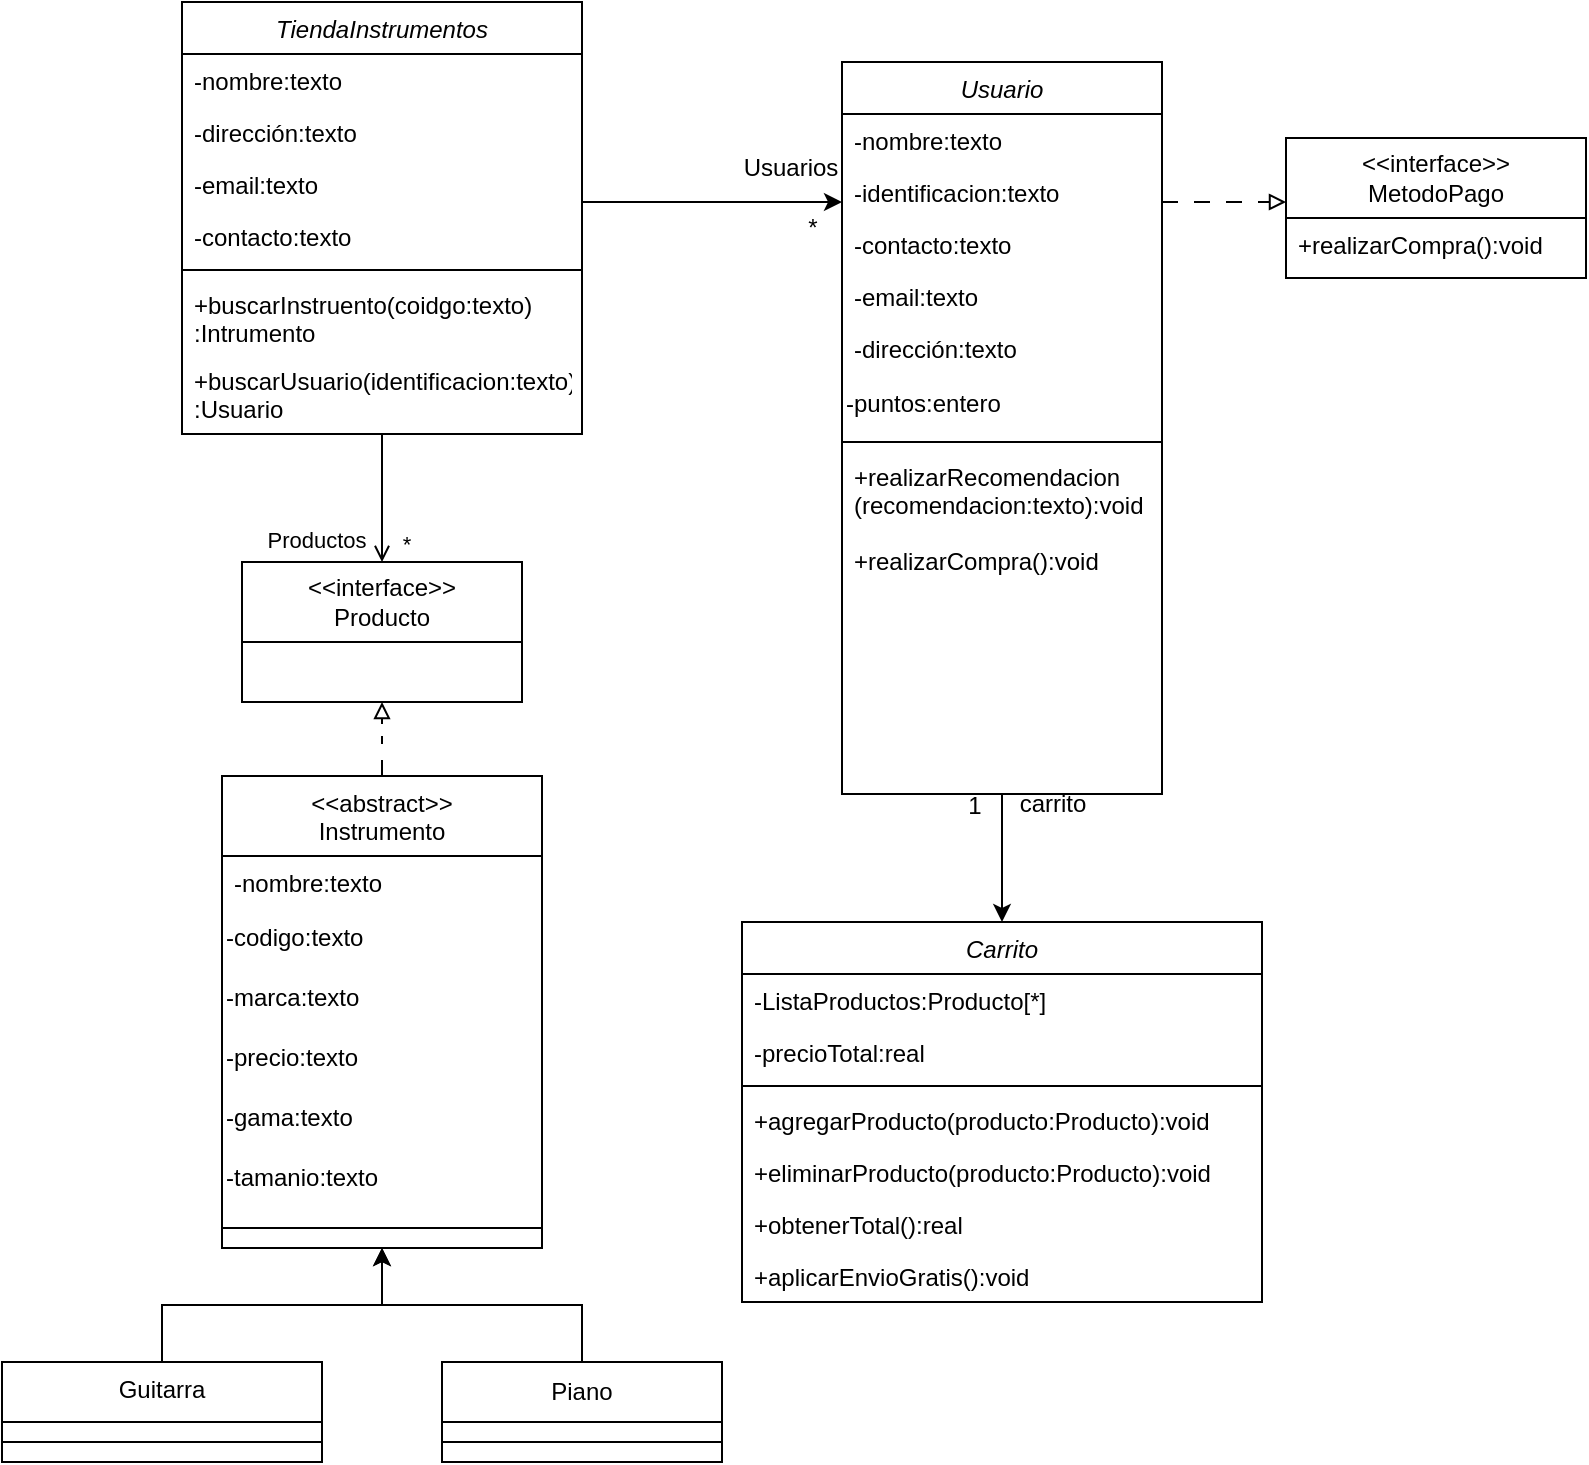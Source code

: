 <mxfile version="23.1.5" type="device">
  <diagram id="C5RBs43oDa-KdzZeNtuy" name="Page-1">
    <mxGraphModel dx="783" dy="524" grid="1" gridSize="10" guides="1" tooltips="1" connect="1" arrows="1" fold="1" page="1" pageScale="1" pageWidth="827" pageHeight="1169" math="0" shadow="0">
      <root>
        <mxCell id="WIyWlLk6GJQsqaUBKTNV-0" />
        <mxCell id="WIyWlLk6GJQsqaUBKTNV-1" parent="WIyWlLk6GJQsqaUBKTNV-0" />
        <mxCell id="CNck2-99jsuRF6YPfQbE-25" value="" style="edgeStyle=orthogonalEdgeStyle;rounded=0;orthogonalLoop=1;jettySize=auto;html=1;" parent="WIyWlLk6GJQsqaUBKTNV-1" source="zkfFHV4jXpPFQw0GAbJ--0" target="CNck2-99jsuRF6YPfQbE-20" edge="1">
          <mxGeometry relative="1" as="geometry">
            <Array as="points">
              <mxPoint x="408" y="100" />
              <mxPoint x="408" y="100" />
            </Array>
          </mxGeometry>
        </mxCell>
        <mxCell id="zkfFHV4jXpPFQw0GAbJ--0" value="TiendaInstrumentos" style="swimlane;fontStyle=2;align=center;verticalAlign=top;childLayout=stackLayout;horizontal=1;startSize=26;horizontalStack=0;resizeParent=1;resizeLast=0;collapsible=1;marginBottom=0;rounded=0;shadow=0;strokeWidth=1;" parent="WIyWlLk6GJQsqaUBKTNV-1" vertex="1">
          <mxGeometry x="118" width="200" height="216" as="geometry">
            <mxRectangle x="230" y="140" width="160" height="26" as="alternateBounds" />
          </mxGeometry>
        </mxCell>
        <mxCell id="CNck2-99jsuRF6YPfQbE-7" value="-nombre:texto" style="text;align=left;verticalAlign=top;spacingLeft=4;spacingRight=4;overflow=hidden;rotatable=0;points=[[0,0.5],[1,0.5]];portConstraint=eastwest;" parent="zkfFHV4jXpPFQw0GAbJ--0" vertex="1">
          <mxGeometry y="26" width="200" height="26" as="geometry" />
        </mxCell>
        <mxCell id="zkfFHV4jXpPFQw0GAbJ--2" value="-dirección:texto" style="text;align=left;verticalAlign=top;spacingLeft=4;spacingRight=4;overflow=hidden;rotatable=0;points=[[0,0.5],[1,0.5]];portConstraint=eastwest;rounded=0;shadow=0;html=0;" parent="zkfFHV4jXpPFQw0GAbJ--0" vertex="1">
          <mxGeometry y="52" width="200" height="26" as="geometry" />
        </mxCell>
        <mxCell id="d7hu-nz4DXChrvAUgsNa-6" value="-email:texto" style="text;align=left;verticalAlign=top;spacingLeft=4;spacingRight=4;overflow=hidden;rotatable=0;points=[[0,0.5],[1,0.5]];portConstraint=eastwest;rounded=0;shadow=0;html=0;" parent="zkfFHV4jXpPFQw0GAbJ--0" vertex="1">
          <mxGeometry y="78" width="200" height="26" as="geometry" />
        </mxCell>
        <mxCell id="zkfFHV4jXpPFQw0GAbJ--3" value="-contacto:texto" style="text;align=left;verticalAlign=top;spacingLeft=4;spacingRight=4;overflow=hidden;rotatable=0;points=[[0,0.5],[1,0.5]];portConstraint=eastwest;rounded=0;shadow=0;html=0;" parent="zkfFHV4jXpPFQw0GAbJ--0" vertex="1">
          <mxGeometry y="104" width="200" height="26" as="geometry" />
        </mxCell>
        <mxCell id="zkfFHV4jXpPFQw0GAbJ--4" value="" style="line;html=1;strokeWidth=1;align=left;verticalAlign=middle;spacingTop=-1;spacingLeft=3;spacingRight=3;rotatable=0;labelPosition=right;points=[];portConstraint=eastwest;" parent="zkfFHV4jXpPFQw0GAbJ--0" vertex="1">
          <mxGeometry y="130" width="200" height="8" as="geometry" />
        </mxCell>
        <mxCell id="d7hu-nz4DXChrvAUgsNa-1" value="+buscarInstruento(coidgo:texto)&#xa;:Intrumento" style="text;align=left;verticalAlign=top;spacingLeft=4;spacingRight=4;overflow=hidden;rotatable=0;points=[[0,0.5],[1,0.5]];portConstraint=eastwest;rounded=0;shadow=0;html=0;" parent="zkfFHV4jXpPFQw0GAbJ--0" vertex="1">
          <mxGeometry y="138" width="200" height="38" as="geometry" />
        </mxCell>
        <mxCell id="d7hu-nz4DXChrvAUgsNa-2" value="+buscarUsuario(identificacion:texto)&#xa;:Usuario" style="text;align=left;verticalAlign=top;spacingLeft=4;spacingRight=4;overflow=hidden;rotatable=0;points=[[0,0.5],[1,0.5]];portConstraint=eastwest;rounded=0;shadow=0;html=0;" parent="zkfFHV4jXpPFQw0GAbJ--0" vertex="1">
          <mxGeometry y="176" width="200" height="40" as="geometry" />
        </mxCell>
        <mxCell id="CNck2-99jsuRF6YPfQbE-52" style="edgeStyle=orthogonalEdgeStyle;rounded=0;orthogonalLoop=1;jettySize=auto;html=1;endArrow=block;endFill=0;dashed=1;dashPattern=8 8;" parent="WIyWlLk6GJQsqaUBKTNV-1" source="zkfFHV4jXpPFQw0GAbJ--17" target="CNck2-99jsuRF6YPfQbE-47" edge="1">
          <mxGeometry relative="1" as="geometry" />
        </mxCell>
        <mxCell id="zkfFHV4jXpPFQw0GAbJ--17" value="&lt;&lt;abstract&gt;&gt;&#xa;Instrumento" style="swimlane;fontStyle=0;align=center;verticalAlign=top;childLayout=stackLayout;horizontal=1;startSize=40;horizontalStack=0;resizeParent=1;resizeLast=0;collapsible=1;marginBottom=0;rounded=0;shadow=0;strokeWidth=1;" parent="WIyWlLk6GJQsqaUBKTNV-1" vertex="1">
          <mxGeometry x="138" y="387" width="160" height="236" as="geometry">
            <mxRectangle x="550" y="140" width="160" height="26" as="alternateBounds" />
          </mxGeometry>
        </mxCell>
        <mxCell id="CNck2-99jsuRF6YPfQbE-30" value="-nombre:texto" style="text;align=left;verticalAlign=top;spacingLeft=4;spacingRight=4;overflow=hidden;rotatable=0;points=[[0,0.5],[1,0.5]];portConstraint=eastwest;" parent="zkfFHV4jXpPFQw0GAbJ--17" vertex="1">
          <mxGeometry y="40" width="160" height="26" as="geometry" />
        </mxCell>
        <mxCell id="CNck2-99jsuRF6YPfQbE-31" value="-codigo:texto" style="text;html=1;align=left;verticalAlign=middle;resizable=0;points=[];autosize=1;strokeColor=none;fillColor=none;" parent="zkfFHV4jXpPFQw0GAbJ--17" vertex="1">
          <mxGeometry y="66" width="160" height="30" as="geometry" />
        </mxCell>
        <mxCell id="CNck2-99jsuRF6YPfQbE-32" value="-marca:texto" style="text;html=1;align=left;verticalAlign=middle;resizable=0;points=[];autosize=1;strokeColor=none;fillColor=none;" parent="zkfFHV4jXpPFQw0GAbJ--17" vertex="1">
          <mxGeometry y="96" width="160" height="30" as="geometry" />
        </mxCell>
        <mxCell id="CNck2-99jsuRF6YPfQbE-33" value="-precio:texto" style="text;html=1;align=left;verticalAlign=middle;resizable=0;points=[];autosize=1;strokeColor=none;fillColor=none;" parent="zkfFHV4jXpPFQw0GAbJ--17" vertex="1">
          <mxGeometry y="126" width="160" height="30" as="geometry" />
        </mxCell>
        <mxCell id="CNck2-99jsuRF6YPfQbE-34" value="-gama:texto" style="text;html=1;align=left;verticalAlign=middle;resizable=0;points=[];autosize=1;strokeColor=none;fillColor=none;" parent="zkfFHV4jXpPFQw0GAbJ--17" vertex="1">
          <mxGeometry y="156" width="160" height="30" as="geometry" />
        </mxCell>
        <mxCell id="CNck2-99jsuRF6YPfQbE-35" value="-tamanio:texto" style="text;html=1;align=left;verticalAlign=middle;resizable=0;points=[];autosize=1;strokeColor=none;fillColor=none;" parent="zkfFHV4jXpPFQw0GAbJ--17" vertex="1">
          <mxGeometry y="186" width="160" height="30" as="geometry" />
        </mxCell>
        <mxCell id="zkfFHV4jXpPFQw0GAbJ--23" value="" style="line;html=1;strokeWidth=1;align=left;verticalAlign=middle;spacingTop=-1;spacingLeft=3;spacingRight=3;rotatable=0;labelPosition=right;points=[];portConstraint=eastwest;" parent="zkfFHV4jXpPFQw0GAbJ--17" vertex="1">
          <mxGeometry y="216" width="160" height="20" as="geometry" />
        </mxCell>
        <mxCell id="zkfFHV4jXpPFQw0GAbJ--26" value="" style="endArrow=open;shadow=0;strokeWidth=1;rounded=0;endFill=1;edgeStyle=elbowEdgeStyle;elbow=vertical;" parent="WIyWlLk6GJQsqaUBKTNV-1" source="zkfFHV4jXpPFQw0GAbJ--0" target="CNck2-99jsuRF6YPfQbE-47" edge="1">
          <mxGeometry x="0.5" y="41" relative="1" as="geometry">
            <mxPoint x="-12" y="150" as="sourcePoint" />
            <mxPoint x="102" y="210" as="targetPoint" />
            <mxPoint x="-40" y="32" as="offset" />
          </mxGeometry>
        </mxCell>
        <mxCell id="CNck2-99jsuRF6YPfQbE-18" value="*" style="edgeLabel;html=1;align=center;verticalAlign=middle;resizable=0;points=[];" parent="zkfFHV4jXpPFQw0GAbJ--26" vertex="1" connectable="0">
          <mxGeometry x="0.367" y="3" relative="1" as="geometry">
            <mxPoint x="9" y="11" as="offset" />
          </mxGeometry>
        </mxCell>
        <mxCell id="CNck2-99jsuRF6YPfQbE-19" value="Productos" style="edgeLabel;html=1;align=center;verticalAlign=middle;resizable=0;points=[];" parent="zkfFHV4jXpPFQw0GAbJ--26" vertex="1" connectable="0">
          <mxGeometry x="-0.4" y="1" relative="1" as="geometry">
            <mxPoint x="-34" y="34" as="offset" />
          </mxGeometry>
        </mxCell>
        <mxCell id="CNck2-99jsuRF6YPfQbE-6" style="edgeStyle=orthogonalEdgeStyle;rounded=0;orthogonalLoop=1;jettySize=auto;html=1;" parent="WIyWlLk6GJQsqaUBKTNV-1" source="CNck2-99jsuRF6YPfQbE-2" target="zkfFHV4jXpPFQw0GAbJ--17" edge="1">
          <mxGeometry relative="1" as="geometry">
            <mxPoint x="218" y="620" as="targetPoint" />
          </mxGeometry>
        </mxCell>
        <mxCell id="CNck2-99jsuRF6YPfQbE-2" value="Piano" style="swimlane;fontStyle=0;childLayout=stackLayout;horizontal=1;startSize=30;horizontalStack=0;resizeParent=1;resizeParentMax=0;resizeLast=0;collapsible=1;marginBottom=0;whiteSpace=wrap;html=1;" parent="WIyWlLk6GJQsqaUBKTNV-1" vertex="1">
          <mxGeometry x="248" y="680" width="140" height="50" as="geometry" />
        </mxCell>
        <mxCell id="CNck2-99jsuRF6YPfQbE-16" value="" style="line;html=1;strokeWidth=1;align=left;verticalAlign=middle;spacingTop=-1;spacingLeft=3;spacingRight=3;rotatable=0;labelPosition=right;points=[];portConstraint=eastwest;" parent="CNck2-99jsuRF6YPfQbE-2" vertex="1">
          <mxGeometry y="30" width="140" height="20" as="geometry" />
        </mxCell>
        <mxCell id="CNck2-99jsuRF6YPfQbE-13" style="edgeStyle=orthogonalEdgeStyle;rounded=0;orthogonalLoop=1;jettySize=auto;html=1;" parent="WIyWlLk6GJQsqaUBKTNV-1" source="CNck2-99jsuRF6YPfQbE-10" target="zkfFHV4jXpPFQw0GAbJ--17" edge="1">
          <mxGeometry relative="1" as="geometry">
            <mxPoint x="218" y="620" as="targetPoint" />
          </mxGeometry>
        </mxCell>
        <mxCell id="CNck2-99jsuRF6YPfQbE-10" value="Guitarra" style="swimlane;fontStyle=0;align=center;verticalAlign=top;childLayout=stackLayout;horizontal=1;startSize=30;horizontalStack=0;resizeParent=1;resizeLast=0;collapsible=1;marginBottom=0;rounded=0;shadow=0;strokeWidth=1;" parent="WIyWlLk6GJQsqaUBKTNV-1" vertex="1">
          <mxGeometry x="28" y="680" width="160" height="50" as="geometry">
            <mxRectangle x="550" y="140" width="160" height="26" as="alternateBounds" />
          </mxGeometry>
        </mxCell>
        <mxCell id="CNck2-99jsuRF6YPfQbE-11" value="" style="line;html=1;strokeWidth=1;align=left;verticalAlign=middle;spacingTop=-1;spacingLeft=3;spacingRight=3;rotatable=0;labelPosition=right;points=[];portConstraint=eastwest;" parent="CNck2-99jsuRF6YPfQbE-10" vertex="1">
          <mxGeometry y="30" width="160" height="20" as="geometry" />
        </mxCell>
        <mxCell id="CNck2-99jsuRF6YPfQbE-45" value="" style="edgeStyle=orthogonalEdgeStyle;rounded=0;orthogonalLoop=1;jettySize=auto;html=1;" parent="WIyWlLk6GJQsqaUBKTNV-1" source="CNck2-99jsuRF6YPfQbE-20" target="CNck2-99jsuRF6YPfQbE-38" edge="1">
          <mxGeometry relative="1" as="geometry" />
        </mxCell>
        <mxCell id="CNck2-99jsuRF6YPfQbE-68" style="edgeStyle=orthogonalEdgeStyle;rounded=0;orthogonalLoop=1;jettySize=auto;html=1;endArrow=block;endFill=0;dashed=1;dashPattern=8 8;" parent="WIyWlLk6GJQsqaUBKTNV-1" source="CNck2-99jsuRF6YPfQbE-20" target="CNck2-99jsuRF6YPfQbE-66" edge="1">
          <mxGeometry relative="1" as="geometry">
            <Array as="points">
              <mxPoint x="630" y="100" />
              <mxPoint x="630" y="100" />
            </Array>
          </mxGeometry>
        </mxCell>
        <mxCell id="CNck2-99jsuRF6YPfQbE-20" value="Usuario" style="swimlane;fontStyle=2;align=center;verticalAlign=top;childLayout=stackLayout;horizontal=1;startSize=26;horizontalStack=0;resizeParent=1;resizeLast=0;collapsible=1;marginBottom=0;rounded=0;shadow=0;strokeWidth=1;" parent="WIyWlLk6GJQsqaUBKTNV-1" vertex="1">
          <mxGeometry x="448" y="30" width="160" height="366" as="geometry">
            <mxRectangle x="230" y="140" width="160" height="26" as="alternateBounds" />
          </mxGeometry>
        </mxCell>
        <mxCell id="CNck2-99jsuRF6YPfQbE-21" value="-nombre:texto" style="text;align=left;verticalAlign=top;spacingLeft=4;spacingRight=4;overflow=hidden;rotatable=0;points=[[0,0.5],[1,0.5]];portConstraint=eastwest;" parent="CNck2-99jsuRF6YPfQbE-20" vertex="1">
          <mxGeometry y="26" width="160" height="26" as="geometry" />
        </mxCell>
        <mxCell id="CNck2-99jsuRF6YPfQbE-36" value="-identificacion:texto" style="text;align=left;verticalAlign=top;spacingLeft=4;spacingRight=4;overflow=hidden;rotatable=0;points=[[0,0.5],[1,0.5]];portConstraint=eastwest;" parent="CNck2-99jsuRF6YPfQbE-20" vertex="1">
          <mxGeometry y="52" width="160" height="26" as="geometry" />
        </mxCell>
        <mxCell id="CNck2-99jsuRF6YPfQbE-23" value="-contacto:texto" style="text;align=left;verticalAlign=top;spacingLeft=4;spacingRight=4;overflow=hidden;rotatable=0;points=[[0,0.5],[1,0.5]];portConstraint=eastwest;rounded=0;shadow=0;html=0;" parent="CNck2-99jsuRF6YPfQbE-20" vertex="1">
          <mxGeometry y="78" width="160" height="26" as="geometry" />
        </mxCell>
        <mxCell id="d7hu-nz4DXChrvAUgsNa-0" value="-email:texto" style="text;align=left;verticalAlign=top;spacingLeft=4;spacingRight=4;overflow=hidden;rotatable=0;points=[[0,0.5],[1,0.5]];portConstraint=eastwest;rounded=0;shadow=0;html=0;" parent="CNck2-99jsuRF6YPfQbE-20" vertex="1">
          <mxGeometry y="104" width="160" height="26" as="geometry" />
        </mxCell>
        <mxCell id="CNck2-99jsuRF6YPfQbE-37" value="-dirección:texto" style="text;align=left;verticalAlign=top;spacingLeft=4;spacingRight=4;overflow=hidden;rotatable=0;points=[[0,0.5],[1,0.5]];portConstraint=eastwest;rounded=0;shadow=0;html=0;" parent="CNck2-99jsuRF6YPfQbE-20" vertex="1">
          <mxGeometry y="130" width="160" height="26" as="geometry" />
        </mxCell>
        <mxCell id="CNck2-99jsuRF6YPfQbE-26" value="-puntos:entero" style="text;html=1;align=left;verticalAlign=middle;whiteSpace=wrap;rounded=0;" parent="CNck2-99jsuRF6YPfQbE-20" vertex="1">
          <mxGeometry y="156" width="160" height="30" as="geometry" />
        </mxCell>
        <mxCell id="CNck2-99jsuRF6YPfQbE-56" value="" style="line;html=1;strokeWidth=1;align=left;verticalAlign=middle;spacingTop=-1;spacingLeft=3;spacingRight=3;rotatable=0;labelPosition=right;points=[];portConstraint=eastwest;" parent="CNck2-99jsuRF6YPfQbE-20" vertex="1">
          <mxGeometry y="186" width="160" height="8" as="geometry" />
        </mxCell>
        <mxCell id="CNck2-99jsuRF6YPfQbE-55" value="+realizarRecomendacion&#xa;(recomendacion:texto):void" style="text;align=left;verticalAlign=top;spacingLeft=4;spacingRight=4;overflow=hidden;rotatable=0;points=[[0,0.5],[1,0.5]];portConstraint=eastwest;" parent="CNck2-99jsuRF6YPfQbE-20" vertex="1">
          <mxGeometry y="194" width="160" height="42" as="geometry" />
        </mxCell>
        <mxCell id="CNck2-99jsuRF6YPfQbE-58" value="+realizarCompra():void" style="text;align=left;verticalAlign=top;spacingLeft=4;spacingRight=4;overflow=hidden;rotatable=0;points=[[0,0.5],[1,0.5]];portConstraint=eastwest;" parent="CNck2-99jsuRF6YPfQbE-20" vertex="1">
          <mxGeometry y="236" width="160" height="30" as="geometry" />
        </mxCell>
        <mxCell id="CNck2-99jsuRF6YPfQbE-27" value="*" style="text;html=1;align=center;verticalAlign=middle;resizable=0;points=[];autosize=1;strokeColor=none;fillColor=none;" parent="WIyWlLk6GJQsqaUBKTNV-1" vertex="1">
          <mxGeometry x="418" y="98" width="30" height="30" as="geometry" />
        </mxCell>
        <mxCell id="CNck2-99jsuRF6YPfQbE-28" value="Usuarios" style="text;html=1;align=center;verticalAlign=middle;resizable=0;points=[];autosize=1;strokeColor=none;fillColor=none;" parent="WIyWlLk6GJQsqaUBKTNV-1" vertex="1">
          <mxGeometry x="387" y="68" width="70" height="30" as="geometry" />
        </mxCell>
        <mxCell id="CNck2-99jsuRF6YPfQbE-38" value="Carrito" style="swimlane;fontStyle=2;align=center;verticalAlign=top;childLayout=stackLayout;horizontal=1;startSize=26;horizontalStack=0;resizeParent=1;resizeLast=0;collapsible=1;marginBottom=0;rounded=0;shadow=0;strokeWidth=1;" parent="WIyWlLk6GJQsqaUBKTNV-1" vertex="1">
          <mxGeometry x="398" y="460" width="260" height="190" as="geometry">
            <mxRectangle x="230" y="140" width="160" height="26" as="alternateBounds" />
          </mxGeometry>
        </mxCell>
        <mxCell id="CNck2-99jsuRF6YPfQbE-46" value="-ListaProductos:Producto[*]" style="text;align=left;verticalAlign=top;spacingLeft=4;spacingRight=4;overflow=hidden;rotatable=0;points=[[0,0.5],[1,0.5]];portConstraint=eastwest;" parent="CNck2-99jsuRF6YPfQbE-38" vertex="1">
          <mxGeometry y="26" width="260" height="26" as="geometry" />
        </mxCell>
        <mxCell id="CNck2-99jsuRF6YPfQbE-71" value="-precioTotal:real" style="text;align=left;verticalAlign=top;spacingLeft=4;spacingRight=4;overflow=hidden;rotatable=0;points=[[0,0.5],[1,0.5]];portConstraint=eastwest;" parent="CNck2-99jsuRF6YPfQbE-38" vertex="1">
          <mxGeometry y="52" width="260" height="26" as="geometry" />
        </mxCell>
        <mxCell id="CNck2-99jsuRF6YPfQbE-44" value="" style="line;html=1;strokeWidth=1;align=left;verticalAlign=middle;spacingTop=-1;spacingLeft=3;spacingRight=3;rotatable=0;labelPosition=right;points=[];portConstraint=eastwest;" parent="CNck2-99jsuRF6YPfQbE-38" vertex="1">
          <mxGeometry y="78" width="260" height="8" as="geometry" />
        </mxCell>
        <mxCell id="CNck2-99jsuRF6YPfQbE-54" value="+agregarProducto(producto:Producto):void" style="text;align=left;verticalAlign=top;spacingLeft=4;spacingRight=4;overflow=hidden;rotatable=0;points=[[0,0.5],[1,0.5]];portConstraint=eastwest;" parent="CNck2-99jsuRF6YPfQbE-38" vertex="1">
          <mxGeometry y="86" width="260" height="26" as="geometry" />
        </mxCell>
        <mxCell id="d7hu-nz4DXChrvAUgsNa-7" value="+eliminarProducto(producto:Producto):void" style="text;align=left;verticalAlign=top;spacingLeft=4;spacingRight=4;overflow=hidden;rotatable=0;points=[[0,0.5],[1,0.5]];portConstraint=eastwest;" parent="CNck2-99jsuRF6YPfQbE-38" vertex="1">
          <mxGeometry y="112" width="260" height="26" as="geometry" />
        </mxCell>
        <mxCell id="CNck2-99jsuRF6YPfQbE-70" value="+obtenerTotal():real" style="text;align=left;verticalAlign=top;spacingLeft=4;spacingRight=4;overflow=hidden;rotatable=0;points=[[0,0.5],[1,0.5]];portConstraint=eastwest;" parent="CNck2-99jsuRF6YPfQbE-38" vertex="1">
          <mxGeometry y="138" width="260" height="26" as="geometry" />
        </mxCell>
        <mxCell id="d7hu-nz4DXChrvAUgsNa-5" value="+aplicarEnvioGratis():void" style="text;align=left;verticalAlign=top;spacingLeft=4;spacingRight=4;overflow=hidden;rotatable=0;points=[[0,0.5],[1,0.5]];portConstraint=eastwest;rounded=0;shadow=0;html=0;" parent="CNck2-99jsuRF6YPfQbE-38" vertex="1">
          <mxGeometry y="164" width="260" height="26" as="geometry" />
        </mxCell>
        <mxCell id="CNck2-99jsuRF6YPfQbE-47" value="&amp;lt;&amp;lt;interface&amp;gt;&amp;gt;&lt;br&gt;Producto" style="swimlane;fontStyle=0;childLayout=stackLayout;horizontal=1;startSize=40;horizontalStack=0;resizeParent=1;resizeParentMax=0;resizeLast=0;collapsible=1;marginBottom=0;whiteSpace=wrap;html=1;" parent="WIyWlLk6GJQsqaUBKTNV-1" vertex="1">
          <mxGeometry x="148" y="280" width="140" height="70" as="geometry" />
        </mxCell>
        <mxCell id="CNck2-99jsuRF6YPfQbE-66" value="&amp;lt;&amp;lt;interface&amp;gt;&amp;gt;&lt;br&gt;MetodoPago" style="swimlane;fontStyle=0;childLayout=stackLayout;horizontal=1;startSize=40;horizontalStack=0;resizeParent=1;resizeParentMax=0;resizeLast=0;collapsible=1;marginBottom=0;whiteSpace=wrap;html=1;" parent="WIyWlLk6GJQsqaUBKTNV-1" vertex="1">
          <mxGeometry x="670" y="68" width="150" height="70" as="geometry" />
        </mxCell>
        <mxCell id="CNck2-99jsuRF6YPfQbE-69" value="+realizarCompra():void" style="text;align=left;verticalAlign=top;spacingLeft=4;spacingRight=4;overflow=hidden;rotatable=0;points=[[0,0.5],[1,0.5]];portConstraint=eastwest;" parent="CNck2-99jsuRF6YPfQbE-66" vertex="1">
          <mxGeometry y="40" width="150" height="30" as="geometry" />
        </mxCell>
        <mxCell id="CNck2-99jsuRF6YPfQbE-72" value="carrito" style="text;html=1;align=center;verticalAlign=middle;resizable=0;points=[];autosize=1;strokeColor=none;fillColor=none;" parent="WIyWlLk6GJQsqaUBKTNV-1" vertex="1">
          <mxGeometry x="523" y="386" width="60" height="30" as="geometry" />
        </mxCell>
        <mxCell id="CNck2-99jsuRF6YPfQbE-73" value="1" style="text;html=1;align=center;verticalAlign=middle;resizable=0;points=[];autosize=1;strokeColor=none;fillColor=none;" parent="WIyWlLk6GJQsqaUBKTNV-1" vertex="1">
          <mxGeometry x="499" y="387" width="30" height="30" as="geometry" />
        </mxCell>
      </root>
    </mxGraphModel>
  </diagram>
</mxfile>
